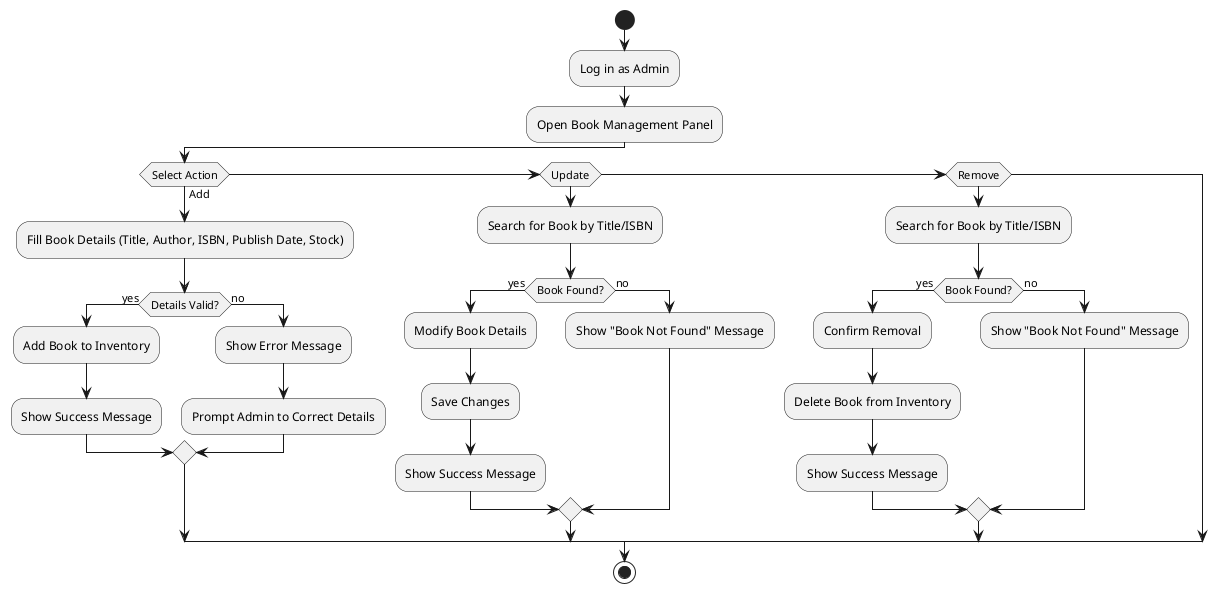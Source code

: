 @startuml
start
:Log in as Admin;
:Open Book Management Panel;
if (Select Action) then (Add)
    :Fill Book Details (Title, Author, ISBN, Publish Date, Stock);
    if (Details Valid?) then (yes)
        :Add Book to Inventory;
        :Show Success Message;
    else (no)
        :Show Error Message;
        :Prompt Admin to Correct Details;
    endif
else if (Update)
    :Search for Book by Title/ISBN;
    if (Book Found?) then (yes)
        :Modify Book Details;
        :Save Changes;
        :Show Success Message;
    else (no)
        :Show "Book Not Found" Message;
    endif
else if (Remove)
    :Search for Book by Title/ISBN;
    if (Book Found?) then (yes)
        :Confirm Removal;
        :Delete Book from Inventory;
        :Show Success Message;
    else (no)
        :Show "Book Not Found" Message;
    endif
endif
stop
@enduml
